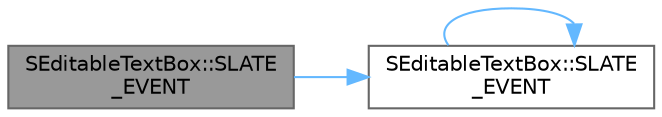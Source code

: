 digraph "SEditableTextBox::SLATE_EVENT"
{
 // INTERACTIVE_SVG=YES
 // LATEX_PDF_SIZE
  bgcolor="transparent";
  edge [fontname=Helvetica,fontsize=10,labelfontname=Helvetica,labelfontsize=10];
  node [fontname=Helvetica,fontsize=10,shape=box,height=0.2,width=0.4];
  rankdir="LR";
  Node1 [id="Node000001",label="SEditableTextBox::SLATE\l_EVENT",height=0.2,width=0.4,color="gray40", fillcolor="grey60", style="filled", fontcolor="black",tooltip="Called whenever the text is committed."];
  Node1 -> Node2 [id="edge1_Node000001_Node000002",color="steelblue1",style="solid",tooltip=" "];
  Node2 [id="Node000002",label="SEditableTextBox::SLATE\l_EVENT",height=0.2,width=0.4,color="grey40", fillcolor="white", style="filled",URL="$d5/d53/classSEditableTextBox.html#ae037e9273d7921def644ef09efec3d89",tooltip="Menu extender for the right-click context menu."];
  Node2 -> Node2 [id="edge2_Node000002_Node000002",color="steelblue1",style="solid",tooltip=" "];
}
